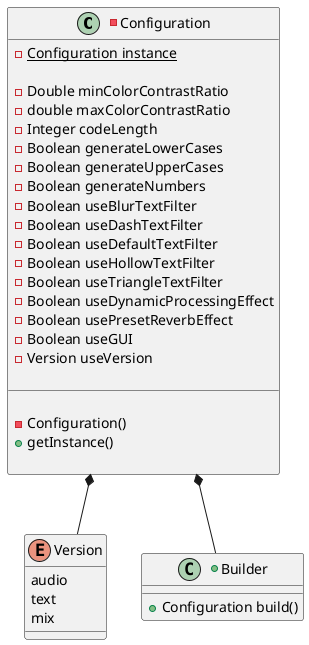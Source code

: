 @startuml

Configuration *-- Version
Configuration *-- Builder

-class Configuration{
    -{static} Configuration instance

    -Double minColorContrastRatio
    -double maxColorContrastRatio
    -Integer codeLength
    -Boolean generateLowerCases
    -Boolean generateUpperCases
    -Boolean generateNumbers
    -Boolean useBlurTextFilter
    -Boolean useDashTextFilter
    -Boolean useDefaultTextFilter
    -Boolean useHollowTextFilter
    -Boolean useTriangleTextFilter
    -Boolean useDynamicProcessingEffect
    -Boolean usePresetReverbEffect
    -Boolean useGUI
    -Version useVersion

    __

    -Configuration()
    +getInstance()

}

+class Builder{
+ Configuration build()
}

enum Version{
audio
text
mix
}

@enduml